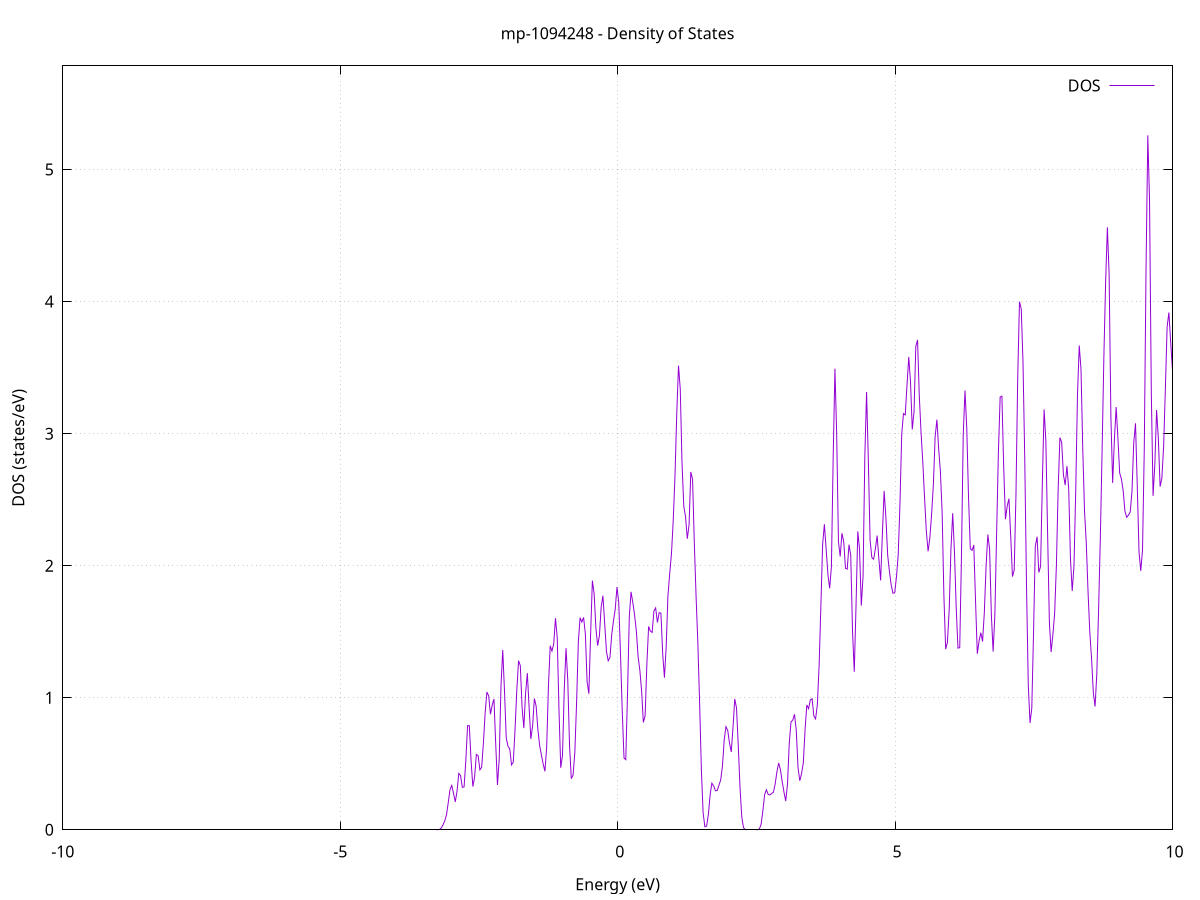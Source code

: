 set title 'mp-1094248 - Density of States'
set xlabel 'Energy (eV)'
set ylabel 'DOS (states/eV)'
set grid
set xrange [-10:10]
set yrange [0:5.785]
set xzeroaxis lt -1
set terminal png size 800,600
set output 'mp-1094248_dos_gnuplot.png'
plot '-' using 1:2 with lines title 'DOS'
-38.405500 0.000000
-38.373800 0.000000
-38.342100 0.000000
-38.310500 0.000000
-38.278800 0.000000
-38.247100 0.000000
-38.215400 0.000000
-38.183700 0.000000
-38.152100 0.000000
-38.120400 0.000000
-38.088700 0.000000
-38.057000 0.000000
-38.025400 0.000000
-37.993700 0.000000
-37.962000 0.000000
-37.930300 0.000000
-37.898600 0.000000
-37.867000 0.000000
-37.835300 0.000000
-37.803600 0.000000
-37.771900 0.000000
-37.740300 0.000000
-37.708600 0.000000
-37.676900 0.000000
-37.645200 0.000000
-37.613500 0.000000
-37.581900 0.000000
-37.550200 0.000000
-37.518500 0.000000
-37.486800 0.000000
-37.455200 0.000000
-37.423500 0.000000
-37.391800 0.000000
-37.360100 0.000000
-37.328400 0.000000
-37.296800 0.000000
-37.265100 0.000000
-37.233400 0.000000
-37.201700 0.000000
-37.170100 0.000000
-37.138400 0.000000
-37.106700 0.000000
-37.075000 0.000000
-37.043300 0.000000
-37.011700 0.000000
-36.980000 0.000000
-36.948300 0.000000
-36.916600 0.000000
-36.885000 0.000000
-36.853300 0.000000
-36.821600 0.000000
-36.789900 0.000000
-36.758200 0.000000
-36.726600 0.000000
-36.694900 0.000000
-36.663200 0.000000
-36.631500 0.000000
-36.599900 0.000000
-36.568200 0.000000
-36.536500 0.000000
-36.504800 0.000000
-36.473100 0.000000
-36.441500 0.000000
-36.409800 0.000000
-36.378100 0.000000
-36.346400 0.000000
-36.314800 0.000000
-36.283100 0.000000
-36.251400 0.000000
-36.219700 0.000000
-36.188000 0.000000
-36.156400 0.000000
-36.124700 0.000000
-36.093000 0.000000
-36.061300 0.000000
-36.029700 0.000000
-35.998000 0.000000
-35.966300 0.000000
-35.934600 0.000000
-35.902900 0.000000
-35.871300 0.000000
-35.839600 0.000000
-35.807900 0.000000
-35.776200 0.000000
-35.744600 0.000000
-35.712900 0.000000
-35.681200 0.000300
-35.649500 0.012300
-35.617800 0.245300
-35.586200 2.276100
-35.554500 9.888300
-35.522800 20.217500
-35.491100 19.509100
-35.459400 8.883600
-35.427800 1.903000
-35.396100 0.190800
-35.364400 0.008900
-35.332700 0.000200
-35.301100 0.000000
-35.269400 0.000000
-35.237700 0.000000
-35.206000 0.000000
-35.174300 0.000000
-35.142700 0.000000
-35.111000 0.000000
-35.079300 0.000000
-35.047600 0.000000
-35.016000 0.000000
-34.984300 0.000000
-34.952600 0.000000
-34.920900 0.000000
-34.889200 0.000000
-34.857600 0.000000
-34.825900 0.000000
-34.794200 0.000000
-34.762500 0.000000
-34.730900 0.000000
-34.699200 0.000000
-34.667500 0.000000
-34.635800 0.000000
-34.604100 0.000000
-34.572500 0.000000
-34.540800 0.000000
-34.509100 0.000000
-34.477400 0.000000
-34.445800 0.000000
-34.414100 0.000000
-34.382400 0.000000
-34.350700 0.000000
-34.319000 0.000000
-34.287400 0.000000
-34.255700 0.000000
-34.224000 0.000000
-34.192300 0.000000
-34.160700 0.000000
-34.129000 0.000000
-34.097300 0.000000
-34.065600 0.000000
-34.033900 0.000000
-34.002300 0.000000
-33.970600 0.000000
-33.938900 0.000000
-33.907200 0.000000
-33.875600 0.000000
-33.843900 0.000000
-33.812200 0.000000
-33.780500 0.000000
-33.748800 0.000000
-33.717200 0.000000
-33.685500 0.000000
-33.653800 0.000000
-33.622100 0.000000
-33.590500 0.000000
-33.558800 0.000000
-33.527100 0.000000
-33.495400 0.000000
-33.463700 0.000000
-33.432100 0.000000
-33.400400 0.000000
-33.368700 0.000000
-33.337000 0.000000
-33.305400 0.000000
-33.273700 0.000000
-33.242000 0.000000
-33.210300 0.000000
-33.178600 0.000000
-33.147000 0.000000
-33.115300 0.000000
-33.083600 0.000000
-33.051900 0.000000
-33.020200 0.000000
-32.988600 0.000000
-32.956900 0.000000
-32.925200 0.000000
-32.893500 0.000000
-32.861900 0.000000
-32.830200 0.000000
-32.798500 0.000000
-32.766800 0.000000
-32.735100 0.000000
-32.703500 0.000000
-32.671800 0.000000
-32.640100 0.000000
-32.608400 0.000000
-32.576800 0.000000
-32.545100 0.000000
-32.513400 0.000000
-32.481700 0.000000
-32.450000 0.000000
-32.418400 0.000000
-32.386700 0.000000
-32.355000 0.000000
-32.323300 0.000000
-32.291700 0.000000
-32.260000 0.000000
-32.228300 0.000000
-32.196600 0.000000
-32.164900 0.000000
-32.133300 0.000000
-32.101600 0.000000
-32.069900 0.000000
-32.038200 0.000000
-32.006600 0.000000
-31.974900 0.000000
-31.943200 0.000000
-31.911500 0.000000
-31.879800 0.000000
-31.848200 0.000000
-31.816500 0.000000
-31.784800 0.000000
-31.753100 0.000000
-31.721500 0.000000
-31.689800 0.000000
-31.658100 0.000000
-31.626400 0.000000
-31.594700 0.000000
-31.563100 0.000000
-31.531400 0.000000
-31.499700 0.000000
-31.468000 0.000000
-31.436400 0.000000
-31.404700 0.000000
-31.373000 0.000000
-31.341300 0.000000
-31.309600 0.000000
-31.278000 0.000000
-31.246300 0.000000
-31.214600 0.000000
-31.182900 0.000000
-31.151300 0.000000
-31.119600 0.000000
-31.087900 0.000000
-31.056200 0.000000
-31.024500 0.000000
-30.992900 0.000000
-30.961200 0.000000
-30.929500 0.000000
-30.897800 0.000000
-30.866200 0.000000
-30.834500 0.000000
-30.802800 0.000000
-30.771100 0.000000
-30.739400 0.000000
-30.707800 0.000000
-30.676100 0.000000
-30.644400 0.000000
-30.612700 0.000000
-30.581100 0.000000
-30.549400 0.000000
-30.517700 0.000000
-30.486000 0.000000
-30.454300 0.000000
-30.422700 0.000000
-30.391000 0.000000
-30.359300 0.000000
-30.327600 0.000000
-30.295900 0.000000
-30.264300 0.000000
-30.232600 0.000000
-30.200900 0.000000
-30.169200 0.000000
-30.137600 0.000000
-30.105900 0.000000
-30.074200 0.000000
-30.042500 0.000000
-30.010800 0.000000
-29.979200 0.000000
-29.947500 0.000000
-29.915800 0.000000
-29.884100 0.000000
-29.852500 0.000000
-29.820800 0.000000
-29.789100 0.000000
-29.757400 0.000000
-29.725700 0.000000
-29.694100 0.000000
-29.662400 0.000000
-29.630700 0.000000
-29.599000 0.000000
-29.567400 0.000000
-29.535700 0.000000
-29.504000 0.000000
-29.472300 0.000000
-29.440600 0.000000
-29.409000 0.000000
-29.377300 0.000000
-29.345600 0.000000
-29.313900 0.000000
-29.282300 0.000000
-29.250600 0.000000
-29.218900 0.000000
-29.187200 0.000000
-29.155500 0.000000
-29.123900 0.000000
-29.092200 0.000000
-29.060500 0.000000
-29.028800 0.000000
-28.997200 0.000000
-28.965500 0.000000
-28.933800 0.000000
-28.902100 0.000000
-28.870400 0.000000
-28.838800 0.000000
-28.807100 0.000000
-28.775400 0.000000
-28.743700 0.000000
-28.712100 0.000000
-28.680400 0.000000
-28.648700 0.000000
-28.617000 0.000000
-28.585300 0.000000
-28.553700 0.000000
-28.522000 0.000000
-28.490300 0.000000
-28.458600 0.000000
-28.427000 0.000000
-28.395300 0.000000
-28.363600 0.000000
-28.331900 0.000000
-28.300200 0.000000
-28.268600 0.000000
-28.236900 0.000000
-28.205200 0.000000
-28.173500 0.000000
-28.141900 0.000000
-28.110200 0.000000
-28.078500 0.000000
-28.046800 0.000000
-28.015100 0.000000
-27.983500 0.000000
-27.951800 0.000000
-27.920100 0.000000
-27.888400 0.000000
-27.856800 0.000000
-27.825100 0.000000
-27.793400 0.000000
-27.761700 0.000000
-27.730000 0.000000
-27.698400 0.000000
-27.666700 0.000000
-27.635000 0.000000
-27.603300 0.000000
-27.571600 0.000000
-27.540000 0.000000
-27.508300 0.000000
-27.476600 0.000000
-27.444900 0.000000
-27.413300 0.000000
-27.381600 0.000000
-27.349900 0.000000
-27.318200 0.000000
-27.286500 0.000000
-27.254900 0.000000
-27.223200 0.000000
-27.191500 0.000000
-27.159800 0.000000
-27.128200 0.000000
-27.096500 0.000000
-27.064800 0.000000
-27.033100 0.000000
-27.001400 0.000000
-26.969800 0.000000
-26.938100 0.000000
-26.906400 0.000000
-26.874700 0.000000
-26.843100 0.000000
-26.811400 0.000000
-26.779700 0.000000
-26.748000 0.000000
-26.716300 0.000000
-26.684700 0.000000
-26.653000 0.000000
-26.621300 0.000000
-26.589600 0.000000
-26.558000 0.000000
-26.526300 0.000000
-26.494600 0.000000
-26.462900 0.000000
-26.431200 0.000000
-26.399600 0.000000
-26.367900 0.000000
-26.336200 0.000000
-26.304500 0.000000
-26.272900 0.000000
-26.241200 0.000000
-26.209500 0.000000
-26.177800 0.000000
-26.146100 0.000000
-26.114500 0.000000
-26.082800 0.000000
-26.051100 0.000000
-26.019400 0.000000
-25.987800 0.000000
-25.956100 0.000000
-25.924400 0.000000
-25.892700 0.000000
-25.861000 0.000000
-25.829400 0.000000
-25.797700 0.000000
-25.766000 0.000000
-25.734300 0.000000
-25.702700 0.000000
-25.671000 0.000000
-25.639300 0.000000
-25.607600 0.000000
-25.575900 0.000000
-25.544300 0.000000
-25.512600 0.000000
-25.480900 0.000000
-25.449200 0.000000
-25.417600 0.000000
-25.385900 0.000000
-25.354200 0.000000
-25.322500 0.000000
-25.290800 0.000000
-25.259200 0.000000
-25.227500 0.000000
-25.195800 0.000000
-25.164100 0.000000
-25.132400 0.000000
-25.100800 0.000000
-25.069100 0.000000
-25.037400 0.000000
-25.005700 0.000000
-24.974100 0.000000
-24.942400 0.000000
-24.910700 0.000000
-24.879000 0.000000
-24.847300 0.000000
-24.815700 0.000000
-24.784000 0.000000
-24.752300 0.000000
-24.720600 0.000000
-24.689000 0.000000
-24.657300 0.000000
-24.625600 0.000000
-24.593900 0.000000
-24.562200 0.000000
-24.530600 0.000000
-24.498900 0.000000
-24.467200 0.000000
-24.435500 0.000000
-24.403900 0.000000
-24.372200 0.000000
-24.340500 0.000000
-24.308800 0.000000
-24.277100 0.000000
-24.245500 0.000000
-24.213800 0.000000
-24.182100 0.000000
-24.150400 0.000000
-24.118800 0.000000
-24.087100 0.000000
-24.055400 0.000000
-24.023700 0.000000
-23.992000 0.000000
-23.960400 0.000000
-23.928700 0.000000
-23.897000 0.000000
-23.865300 0.000000
-23.833700 0.000000
-23.802000 0.000000
-23.770300 0.000000
-23.738600 0.000000
-23.706900 0.000000
-23.675300 0.000000
-23.643600 0.000000
-23.611900 0.000000
-23.580200 0.000000
-23.548600 0.000000
-23.516900 0.000000
-23.485200 0.000000
-23.453500 0.000000
-23.421800 0.000000
-23.390200 0.000000
-23.358500 0.000000
-23.326800 0.000000
-23.295100 0.000000
-23.263500 0.000000
-23.231800 0.000000
-23.200100 0.000000
-23.168400 0.000000
-23.136700 0.000000
-23.105100 0.000000
-23.073400 0.000000
-23.041700 0.000000
-23.010000 0.000000
-22.978400 0.000000
-22.946700 0.000000
-22.915000 0.000000
-22.883300 0.000000
-22.851600 0.000000
-22.820000 0.000000
-22.788300 0.000000
-22.756600 0.000000
-22.724900 0.000000
-22.693300 0.000000
-22.661600 0.000000
-22.629900 0.000000
-22.598200 0.000000
-22.566500 0.000000
-22.534900 0.000000
-22.503200 0.000000
-22.471500 0.000000
-22.439800 0.000000
-22.408100 0.000000
-22.376500 0.000000
-22.344800 0.000000
-22.313100 0.000000
-22.281400 0.000000
-22.249800 0.000000
-22.218100 0.000000
-22.186400 0.000000
-22.154700 0.000000
-22.123000 0.000000
-22.091400 0.000000
-22.059700 0.000000
-22.028000 0.000000
-21.996300 0.000000
-21.964700 0.000000
-21.933000 0.000000
-21.901300 0.000000
-21.869600 0.000000
-21.837900 0.000000
-21.806300 0.000000
-21.774600 0.000000
-21.742900 0.000000
-21.711200 0.000000
-21.679600 0.000000
-21.647900 0.000000
-21.616200 0.000000
-21.584500 0.000000
-21.552800 0.000000
-21.521200 0.000000
-21.489500 0.000000
-21.457800 0.000000
-21.426100 0.000000
-21.394500 0.000000
-21.362800 0.000000
-21.331100 0.000000
-21.299400 0.000000
-21.267700 0.000000
-21.236100 0.000000
-21.204400 0.000000
-21.172700 0.000000
-21.141000 0.000000
-21.109400 0.000000
-21.077700 0.000000
-21.046000 0.000000
-21.014300 0.000000
-20.982600 0.000000
-20.951000 0.000000
-20.919300 0.000000
-20.887600 0.000000
-20.855900 0.000000
-20.824300 0.000000
-20.792600 0.000000
-20.760900 0.000000
-20.729200 0.000000
-20.697500 0.000000
-20.665900 0.000000
-20.634200 0.000000
-20.602500 0.000000
-20.570800 0.000000
-20.539200 0.000000
-20.507500 0.000000
-20.475800 0.000000
-20.444100 0.000000
-20.412400 0.000000
-20.380800 0.000000
-20.349100 0.000000
-20.317400 0.000000
-20.285700 0.000000
-20.254100 0.000000
-20.222400 0.000000
-20.190700 0.000000
-20.159000 0.000000
-20.127300 0.000000
-20.095700 0.000000
-20.064000 0.000000
-20.032300 0.000000
-20.000600 0.000000
-19.969000 0.000000
-19.937300 0.000000
-19.905600 0.000000
-19.873900 0.000000
-19.842200 0.000000
-19.810600 0.000000
-19.778900 0.000000
-19.747200 0.000000
-19.715500 0.000000
-19.683800 0.000000
-19.652200 0.000000
-19.620500 0.000000
-19.588800 0.000000
-19.557100 0.000000
-19.525500 0.000000
-19.493800 0.000000
-19.462100 0.000000
-19.430400 0.000000
-19.398700 0.000000
-19.367100 0.000000
-19.335400 0.000000
-19.303700 0.000000
-19.272000 0.000000
-19.240400 0.000000
-19.208700 0.000000
-19.177000 0.000000
-19.145300 0.000000
-19.113600 0.000000
-19.082000 0.000000
-19.050300 0.000000
-19.018600 0.000000
-18.986900 0.000000
-18.955300 0.000000
-18.923600 0.000000
-18.891900 0.000000
-18.860200 0.000000
-18.828500 0.000000
-18.796900 0.000000
-18.765200 0.000000
-18.733500 0.000000
-18.701800 0.000000
-18.670200 0.000000
-18.638500 0.000000
-18.606800 0.000000
-18.575100 0.000000
-18.543400 0.000000
-18.511800 0.000000
-18.480100 0.000000
-18.448400 0.000000
-18.416700 0.000000
-18.385100 0.000000
-18.353400 0.000000
-18.321700 0.000000
-18.290000 0.000000
-18.258300 0.000000
-18.226700 0.000000
-18.195000 0.000000
-18.163300 0.000000
-18.131600 0.000000
-18.100000 0.000000
-18.068300 0.000000
-18.036600 0.000000
-18.004900 0.000000
-17.973200 0.000000
-17.941600 0.000000
-17.909900 0.000000
-17.878200 0.000000
-17.846500 0.000000
-17.814900 0.000000
-17.783200 0.000000
-17.751500 0.000000
-17.719800 0.000000
-17.688100 0.000000
-17.656500 0.000000
-17.624800 0.000000
-17.593100 0.000000
-17.561400 0.000000
-17.529800 0.000000
-17.498100 0.000000
-17.466400 0.000000
-17.434700 0.000000
-17.403000 0.000000
-17.371400 0.000000
-17.339700 0.000000
-17.308000 0.000000
-17.276300 0.000000
-17.244600 0.000000
-17.213000 0.000000
-17.181300 0.000000
-17.149600 0.000000
-17.117900 0.000000
-17.086300 0.000000
-17.054600 0.000000
-17.022900 0.000000
-16.991200 0.000000
-16.959500 0.000000
-16.927900 0.000000
-16.896200 0.000000
-16.864500 0.000000
-16.832800 0.000000
-16.801200 0.000000
-16.769500 0.000000
-16.737800 0.000000
-16.706100 0.000000
-16.674400 0.000000
-16.642800 0.000000
-16.611100 0.000000
-16.579400 0.000000
-16.547700 0.000000
-16.516100 0.000000
-16.484400 0.000000
-16.452700 0.000000
-16.421000 0.000000
-16.389300 0.000000
-16.357700 0.000000
-16.326000 0.000000
-16.294300 0.000000
-16.262600 0.000000
-16.231000 0.000000
-16.199300 0.000000
-16.167600 0.000000
-16.135900 0.000000
-16.104200 0.000000
-16.072600 0.000000
-16.040900 0.000000
-16.009200 0.000000
-15.977500 0.000000
-15.945900 0.000000
-15.914200 0.000000
-15.882500 0.000000
-15.850800 0.000000
-15.819100 0.000200
-15.787500 0.009300
-15.755800 0.226300
-15.724100 2.652400
-15.692400 15.152400
-15.660800 42.847400
-15.629100 61.191600
-15.597400 45.262100
-15.565700 17.808800
-15.534000 3.793200
-15.502400 0.435700
-15.470700 0.026300
-15.439000 0.000800
-15.407300 0.000000
-15.375700 0.000000
-15.344000 0.000000
-15.312300 0.000000
-15.280600 0.000000
-15.248900 0.000000
-15.217300 0.000000
-15.185600 0.000000
-15.153900 0.000000
-15.122200 0.000000
-15.090600 0.000000
-15.058900 0.000000
-15.027200 0.000000
-14.995500 0.000000
-14.963800 0.000000
-14.932200 0.000000
-14.900500 0.000000
-14.868800 0.000000
-14.837100 0.000000
-14.805500 0.000000
-14.773800 0.000000
-14.742100 0.000000
-14.710400 0.000000
-14.678700 0.000000
-14.647100 0.000000
-14.615400 0.000000
-14.583700 0.000000
-14.552000 0.000000
-14.520300 0.000000
-14.488700 0.000100
-14.457000 0.002200
-14.425300 0.037900
-14.393600 0.335700
-14.362000 1.584800
-14.330300 4.423800
-14.298600 8.761200
-14.266900 15.000200
-14.235200 24.192800
-14.203600 39.702600
-14.171900 66.610900
-14.140200 95.795400
-14.108500 109.809100
-14.076900 104.424300
-14.045200 82.717900
-14.013500 61.786600
-13.981800 60.190700
-13.950100 67.484600
-13.918500 62.239500
-13.886800 51.308000
-13.855100 45.547400
-13.823400 30.939400
-13.791800 11.701000
-13.760100 2.222300
-13.728400 0.204700
-13.696700 0.009000
-13.665000 0.000200
-13.633400 0.000000
-13.601700 0.000000
-13.570000 0.000000
-13.538300 0.000000
-13.506700 0.000000
-13.475000 0.000000
-13.443300 0.000000
-13.411600 0.000000
-13.379900 0.000000
-13.348300 0.000000
-13.316600 0.000000
-13.284900 0.000000
-13.253200 0.000000
-13.221600 0.000000
-13.189900 0.000000
-13.158200 0.000000
-13.126500 0.000000
-13.094800 0.000000
-13.063200 0.000000
-13.031500 0.000000
-12.999800 0.000000
-12.968100 0.000000
-12.936500 0.000000
-12.904800 0.000000
-12.873100 0.000000
-12.841400 0.000000
-12.809700 0.000000
-12.778100 0.000000
-12.746400 0.000000
-12.714700 0.000000
-12.683000 0.000000
-12.651400 0.000000
-12.619700 0.000000
-12.588000 0.000000
-12.556300 0.000000
-12.524600 0.000000
-12.493000 0.000000
-12.461300 0.000000
-12.429600 0.000000
-12.397900 0.000000
-12.366300 0.000000
-12.334600 0.000000
-12.302900 0.000000
-12.271200 0.000000
-12.239500 0.000000
-12.207900 0.000000
-12.176200 0.000000
-12.144500 0.000000
-12.112800 0.000000
-12.081200 0.000000
-12.049500 0.000000
-12.017800 0.000000
-11.986100 0.000000
-11.954400 0.000000
-11.922800 0.000000
-11.891100 0.000000
-11.859400 0.000000
-11.827700 0.000000
-11.796000 0.000000
-11.764400 0.000000
-11.732700 0.000000
-11.701000 0.000000
-11.669300 0.000000
-11.637700 0.000000
-11.606000 0.000000
-11.574300 0.000000
-11.542600 0.000000
-11.510900 0.000000
-11.479300 0.000000
-11.447600 0.000000
-11.415900 0.000000
-11.384200 0.000000
-11.352600 0.000000
-11.320900 0.000000
-11.289200 0.000000
-11.257500 0.000000
-11.225800 0.000000
-11.194200 0.000000
-11.162500 0.000000
-11.130800 0.000000
-11.099100 0.000000
-11.067500 0.000000
-11.035800 0.000000
-11.004100 0.000000
-10.972400 0.000000
-10.940700 0.000000
-10.909100 0.000000
-10.877400 0.000000
-10.845700 0.000000
-10.814000 0.000000
-10.782400 0.000000
-10.750700 0.000000
-10.719000 0.000000
-10.687300 0.000000
-10.655600 0.000000
-10.624000 0.000000
-10.592300 0.000000
-10.560600 0.000000
-10.528900 0.000000
-10.497300 0.000000
-10.465600 0.000000
-10.433900 0.000000
-10.402200 0.000000
-10.370500 0.000000
-10.338900 0.000000
-10.307200 0.000000
-10.275500 0.000000
-10.243800 0.000000
-10.212200 0.000000
-10.180500 0.000000
-10.148800 0.000000
-10.117100 0.000000
-10.085400 0.000000
-10.053800 0.000000
-10.022100 0.000000
-9.990400 0.000000
-9.958700 0.000000
-9.927100 0.000000
-9.895400 0.000000
-9.863700 0.000000
-9.832000 0.000000
-9.800300 0.000000
-9.768700 0.000000
-9.737000 0.000000
-9.705300 0.000000
-9.673600 0.000000
-9.642000 0.000000
-9.610300 0.000000
-9.578600 0.000000
-9.546900 0.000000
-9.515200 0.000000
-9.483600 0.000000
-9.451900 0.000000
-9.420200 0.000000
-9.388500 0.000000
-9.356800 0.000000
-9.325200 0.000000
-9.293500 0.000000
-9.261800 0.000000
-9.230100 0.000000
-9.198500 0.000000
-9.166800 0.000000
-9.135100 0.000000
-9.103400 0.000000
-9.071700 0.000000
-9.040100 0.000000
-9.008400 0.000000
-8.976700 0.000000
-8.945000 0.000000
-8.913400 0.000000
-8.881700 0.000000
-8.850000 0.000000
-8.818300 0.000000
-8.786600 0.000000
-8.755000 0.000000
-8.723300 0.000000
-8.691600 0.000000
-8.659900 0.000000
-8.628300 0.000000
-8.596600 0.000000
-8.564900 0.000000
-8.533200 0.000000
-8.501500 0.000000
-8.469900 0.000000
-8.438200 0.000000
-8.406500 0.000000
-8.374800 0.000000
-8.343200 0.000000
-8.311500 0.000000
-8.279800 0.000000
-8.248100 0.000000
-8.216400 0.000000
-8.184800 0.000000
-8.153100 0.000000
-8.121400 0.000000
-8.089700 0.000000
-8.058100 0.000000
-8.026400 0.000000
-7.994700 0.000000
-7.963000 0.000000
-7.931300 0.000000
-7.899700 0.000000
-7.868000 0.000000
-7.836300 0.000000
-7.804600 0.000000
-7.773000 0.000000
-7.741300 0.000000
-7.709600 0.000000
-7.677900 0.000000
-7.646200 0.000000
-7.614600 0.000000
-7.582900 0.000000
-7.551200 0.000000
-7.519500 0.000000
-7.487900 0.000000
-7.456200 0.000000
-7.424500 0.000000
-7.392800 0.000000
-7.361100 0.000000
-7.329500 0.000000
-7.297800 0.000000
-7.266100 0.000000
-7.234400 0.000000
-7.202800 0.000000
-7.171100 0.000000
-7.139400 0.000000
-7.107700 0.000000
-7.076000 0.000000
-7.044400 0.000000
-7.012700 0.000000
-6.981000 0.000000
-6.949300 0.000000
-6.917700 0.000000
-6.886000 0.000000
-6.854300 0.000000
-6.822600 0.000000
-6.790900 0.000000
-6.759300 0.000000
-6.727600 0.000000
-6.695900 0.000000
-6.664200 0.000000
-6.632500 0.000000
-6.600900 0.000000
-6.569200 0.000000
-6.537500 0.000000
-6.505800 0.000000
-6.474200 0.000000
-6.442500 0.000000
-6.410800 0.000000
-6.379100 0.000000
-6.347400 0.000000
-6.315800 0.000000
-6.284100 0.000000
-6.252400 0.000000
-6.220700 0.000000
-6.189100 0.000000
-6.157400 0.000000
-6.125700 0.000000
-6.094000 0.000000
-6.062300 0.000000
-6.030700 0.000000
-5.999000 0.000000
-5.967300 0.000000
-5.935600 0.000000
-5.904000 0.000000
-5.872300 0.000000
-5.840600 0.000000
-5.808900 0.000000
-5.777200 0.000000
-5.745600 0.000000
-5.713900 0.000000
-5.682200 0.000000
-5.650500 0.000000
-5.618900 0.000000
-5.587200 0.000000
-5.555500 0.000000
-5.523800 0.000000
-5.492100 0.000000
-5.460500 0.000000
-5.428800 0.000000
-5.397100 0.000000
-5.365400 0.000000
-5.333800 0.000000
-5.302100 0.000000
-5.270400 0.000000
-5.238700 0.000000
-5.207000 0.000000
-5.175400 0.000000
-5.143700 0.000000
-5.112000 0.000000
-5.080300 0.000000
-5.048700 0.000000
-5.017000 0.000000
-4.985300 0.000000
-4.953600 0.000000
-4.921900 0.000000
-4.890300 0.000000
-4.858600 0.000000
-4.826900 0.000000
-4.795200 0.000000
-4.763600 0.000000
-4.731900 0.000000
-4.700200 0.000000
-4.668500 0.000000
-4.636800 0.000000
-4.605200 0.000000
-4.573500 0.000000
-4.541800 0.000000
-4.510100 0.000000
-4.478500 0.000000
-4.446800 0.000000
-4.415100 0.000000
-4.383400 0.000000
-4.351700 0.000000
-4.320100 0.000000
-4.288400 0.000000
-4.256700 0.000000
-4.225000 0.000000
-4.193400 0.000000
-4.161700 0.000000
-4.130000 0.000000
-4.098300 0.000000
-4.066600 0.000000
-4.035000 0.000000
-4.003300 0.000000
-3.971600 0.000000
-3.939900 0.000000
-3.908200 0.000000
-3.876600 0.000000
-3.844900 0.000000
-3.813200 0.000000
-3.781500 0.000000
-3.749900 0.000000
-3.718200 0.000000
-3.686500 0.000000
-3.654800 0.000000
-3.623100 0.000000
-3.591500 0.000000
-3.559800 0.000000
-3.528100 0.000000
-3.496400 0.000000
-3.464800 0.000000
-3.433100 0.000000
-3.401400 0.000000
-3.369700 0.000000
-3.338000 0.000000
-3.306400 0.000000
-3.274700 0.000000
-3.243000 0.000200
-3.211300 0.002200
-3.179700 0.012900
-3.148000 0.037200
-3.116300 0.066300
-3.084600 0.113400
-3.052900 0.205400
-3.021300 0.304200
-2.989600 0.336100
-2.957900 0.275600
-2.926200 0.211200
-2.894600 0.292500
-2.862900 0.427100
-2.831200 0.410900
-2.799500 0.321600
-2.767800 0.324200
-2.736200 0.524200
-2.704500 0.789500
-2.672800 0.787600
-2.641100 0.519000
-2.609500 0.326900
-2.577800 0.400800
-2.546100 0.570600
-2.514400 0.561100
-2.482700 0.454000
-2.451100 0.473100
-2.419400 0.657100
-2.387700 0.886900
-2.356000 1.043200
-2.324400 1.014100
-2.292700 0.875100
-2.261000 0.943700
-2.229300 0.990100
-2.197600 0.649800
-2.166000 0.339500
-2.134300 0.534200
-2.102600 1.089000
-2.070900 1.361900
-2.039300 1.052500
-2.007600 0.694500
-1.975900 0.632000
-1.944200 0.611800
-1.912500 0.491400
-1.880900 0.513200
-1.849200 0.759300
-1.817500 1.058100
-1.785800 1.280600
-1.754200 1.243300
-1.722500 0.927600
-1.690800 0.770000
-1.659100 1.036400
-1.627400 1.186300
-1.595800 0.926100
-1.564100 0.687400
-1.532400 0.787200
-1.500700 0.993600
-1.469000 0.936800
-1.437400 0.757400
-1.405700 0.637700
-1.374000 0.566600
-1.342300 0.498700
-1.310700 0.442600
-1.279000 0.626200
-1.247300 1.087900
-1.215600 1.393700
-1.183900 1.353400
-1.152300 1.406600
-1.120600 1.602400
-1.088900 1.456000
-1.057200 0.905600
-1.025600 0.469500
-0.993900 0.563100
-0.962200 1.061400
-0.930500 1.375500
-0.898800 1.133400
-0.867200 0.640800
-0.835500 0.387100
-0.803800 0.413300
-0.772100 0.580800
-0.740500 0.955600
-0.708800 1.418400
-0.677100 1.605900
-0.645400 1.573500
-0.613700 1.607800
-0.582100 1.484000
-0.550400 1.121800
-0.518700 1.030000
-0.487000 1.481300
-0.455400 1.887200
-0.423700 1.788100
-0.392000 1.525700
-0.360300 1.395000
-0.328600 1.469100
-0.297000 1.686400
-0.265300 1.772800
-0.233600 1.562900
-0.201900 1.351300
-0.170300 1.279700
-0.138600 1.305100
-0.106900 1.476500
-0.075200 1.582100
-0.043500 1.671100
-0.011900 1.838100
0.019800 1.722300
0.051500 1.328300
0.083200 0.895600
0.114800 0.543000
0.146500 0.530900
0.178200 1.034200
0.209900 1.613100
0.241600 1.801900
0.273200 1.721300
0.304900 1.627400
0.336600 1.506800
0.368300 1.312600
0.399900 1.210100
0.431600 1.053800
0.463300 0.813200
0.495000 0.862700
0.526700 1.254000
0.558300 1.539700
0.590000 1.504300
0.621700 1.494500
0.653400 1.656700
0.685000 1.680200
0.716700 1.569700
0.748400 1.644500
0.780100 1.640400
0.811800 1.332500
0.843400 1.151900
0.875100 1.390000
0.906800 1.774800
0.938500 1.940400
0.970100 2.091700
1.001800 2.342700
1.033500 2.679300
1.065200 3.150800
1.096900 3.514600
1.128500 3.338400
1.160200 2.776600
1.191900 2.450900
1.223600 2.371600
1.255300 2.203900
1.286900 2.307100
1.318600 2.709900
1.350300 2.653400
1.382000 2.169300
1.413600 1.768400
1.445300 1.417000
1.477000 0.967000
1.508700 0.458400
1.540400 0.129400
1.572000 0.023100
1.603700 0.028100
1.635400 0.116000
1.667100 0.266400
1.698700 0.352900
1.730400 0.331400
1.762100 0.295800
1.793800 0.297200
1.825500 0.336200
1.857100 0.377500
1.888800 0.481500
1.920500 0.680200
1.952200 0.780700
1.983800 0.752700
2.015500 0.658400
2.047200 0.589100
2.078900 0.772800
2.110600 0.991200
2.142200 0.922400
2.173900 0.639100
2.205600 0.318000
2.237300 0.096300
2.268900 0.015400
2.300600 0.001200
2.332300 0.000000
2.364000 0.000000
2.395700 0.000000
2.427300 0.000000
2.459000 0.000000
2.490700 0.000000
2.522400 0.000400
2.554000 0.006200
2.585700 0.042200
2.617400 0.143600
2.649100 0.265400
2.680800 0.302800
2.712400 0.267600
2.744100 0.263700
2.775800 0.275200
2.807500 0.284400
2.839100 0.347000
2.870800 0.439700
2.902500 0.505800
2.934200 0.454400
2.965900 0.363400
2.997500 0.286600
3.029200 0.217400
3.060900 0.344300
3.092600 0.654400
3.124200 0.816500
3.155900 0.831200
3.187600 0.874100
3.219300 0.753200
3.251000 0.471000
3.282600 0.371200
3.314300 0.424700
3.346000 0.505900
3.377700 0.756800
3.409300 0.945400
3.441000 0.916800
3.472700 0.983200
3.504400 0.992600
3.536100 0.862000
3.567700 0.839700
3.599400 0.947900
3.631100 1.244300
3.662800 1.696800
3.694400 2.161200
3.726100 2.313700
3.757800 2.124600
3.789500 1.934300
3.821200 1.828900
3.852800 1.993400
3.884500 2.818500
3.916200 3.491900
3.947900 2.988900
3.979600 2.181500
4.011200 2.069500
4.042900 2.245900
4.074600 2.181700
4.106300 1.980000
4.137900 1.973700
4.169600 2.159800
4.201300 2.076600
4.233000 1.504100
4.264700 1.196600
4.296300 1.696600
4.328000 2.259800
4.359700 2.123200
4.391400 1.697900
4.423000 1.919900
4.454700 2.823500
4.486400 3.315200
4.518100 2.798900
4.549800 2.192700
4.581400 2.061000
4.613100 2.048700
4.644800 2.126300
4.676500 2.228100
4.708100 2.050000
4.739800 1.888500
4.771500 2.243700
4.803200 2.566200
4.834900 2.364600
4.866500 2.080500
4.898200 1.954800
4.929900 1.854400
4.961600 1.791000
4.993200 1.794500
5.024900 1.914300
5.056600 2.083000
5.088300 2.468400
5.120000 2.996400
5.151600 3.151800
5.183300 3.141600
5.215000 3.367000
5.246700 3.580400
5.278300 3.391200
5.310000 3.031800
5.341700 3.163800
5.373400 3.660100
5.405100 3.709500
5.436700 3.283800
5.468400 3.007500
5.500100 2.782000
5.531800 2.511300
5.563400 2.260600
5.595100 2.108800
5.626800 2.210200
5.658500 2.389700
5.690200 2.612000
5.721800 2.975700
5.753500 3.105900
5.785200 2.889500
5.816900 2.712000
5.848500 2.401900
5.880200 1.767400
5.911900 1.368000
5.943600 1.419500
5.975300 1.665900
6.006900 2.123500
6.038600 2.397200
6.070300 2.105600
6.102000 1.680000
6.133600 1.375900
6.165300 1.378900
6.197000 2.083800
6.228700 2.993100
6.260400 3.326600
6.292000 3.043500
6.323700 2.520700
6.355400 2.129200
6.387100 2.116100
6.418800 2.156200
6.450400 1.730100
6.482100 1.332900
6.513800 1.429000
6.545500 1.492500
6.577100 1.425800
6.608800 1.646700
6.640500 1.999400
6.672200 2.235600
6.703900 2.122900
6.735500 1.625300
6.767200 1.349300
6.798900 1.632300
6.830600 2.253100
6.862200 2.857100
6.893900 3.276900
6.925600 3.283300
6.957300 2.752000
6.989000 2.351700
7.020600 2.449600
7.052300 2.507700
7.084000 2.224800
7.115700 1.917400
7.147300 1.967200
7.179000 2.540200
7.210700 3.430700
7.242400 3.999000
7.274100 3.944700
7.305700 3.540900
7.337400 2.803100
7.369100 1.839000
7.400800 1.095200
7.432400 0.808900
7.464100 0.921500
7.495800 1.497600
7.527500 2.147400
7.559200 2.219400
7.590800 1.948200
7.622500 1.994700
7.654200 2.625900
7.685900 3.183400
7.717500 2.944500
7.749200 2.241600
7.780900 1.572700
7.812600 1.346200
7.844300 1.478900
7.875900 1.638200
7.907600 2.004800
7.939300 2.581000
7.971000 2.970100
8.002600 2.934300
8.034300 2.687500
8.066000 2.610500
8.097700 2.754000
8.129400 2.583800
8.161000 2.049800
8.192700 1.808500
8.224400 1.997100
8.256100 2.570500
8.287700 3.298300
8.319400 3.667600
8.351100 3.485600
8.382800 2.883400
8.414500 2.411800
8.446100 2.171900
8.477800 1.802100
8.509500 1.497800
8.541200 1.297100
8.572800 1.038800
8.604500 0.933400
8.636200 1.184000
8.667900 1.665800
8.699600 2.210800
8.731200 2.867400
8.762900 3.577000
8.794600 4.144900
8.826300 4.562700
8.857900 4.204600
8.889600 3.131000
8.921300 2.626600
8.953000 2.956200
8.984700 3.201200
9.016300 2.964500
9.048000 2.701500
9.079700 2.655800
9.111400 2.566500
9.143100 2.411100
9.174700 2.366400
9.206400 2.383200
9.238100 2.406900
9.269800 2.561200
9.301400 2.930800
9.333100 3.078000
9.364800 2.608600
9.396500 2.102500
9.428200 1.960400
9.459800 2.120700
9.491500 2.887400
9.523200 4.246700
9.554900 5.258900
9.586500 4.761500
9.618200 3.309300
9.649900 2.529000
9.681600 2.765400
9.713300 3.178800
9.744900 2.962900
9.776600 2.598800
9.808300 2.663900
9.840000 2.900700
9.871600 3.341700
9.903300 3.809300
9.935000 3.917300
9.966700 3.697600
9.998400 3.486100
10.030000 3.604400
10.061700 4.371600
10.093400 5.501100
10.125100 6.122200
10.156700 5.870400
10.188400 4.947000
10.220100 4.182900
10.251800 4.245600
10.283500 4.903400
10.315100 5.895300
10.346800 6.363800
10.378500 5.476600
10.410200 4.315000
10.441800 4.103500
10.473500 4.498900
10.505200 4.721200
10.536900 4.750800
10.568600 4.638000
10.600200 3.961100
10.631900 3.276800
10.663600 3.311500
10.695300 3.552400
10.726900 3.707900
10.758600 4.139400
10.790300 4.489200
10.822000 4.189500
10.853700 3.603400
10.885300 3.342800
10.917000 3.705200
10.948700 4.556700
10.980400 5.077900
11.012000 5.042700
11.043700 4.656100
11.075400 4.093000
11.107100 3.798100
11.138800 3.504400
11.170400 2.743100
11.202100 2.456500
11.233800 3.039700
11.265500 3.626200
11.297100 4.135300
11.328800 4.594700
11.360500 4.666300
11.392200 4.293300
11.423900 3.410800
11.455500 2.387000
11.487200 2.292600
11.518900 3.344100
11.550600 4.421600
11.582200 4.603600
11.613900 4.244000
11.645600 4.196700
11.677300 4.385500
11.709000 4.112200
11.740600 3.359100
11.772300 2.882800
11.804000 2.848000
11.835700 2.794300
11.867400 2.483500
11.899000 2.410400
11.930700 2.722700
11.962400 3.124100
11.994100 3.747400
12.025700 4.100900
12.057400 3.871700
12.089100 4.042200
12.120800 4.908800
12.152500 5.368300
12.184100 5.105700
12.215800 4.736100
12.247500 4.455500
12.279200 4.275800
12.310800 3.969200
12.342500 3.398300
12.374200 3.021600
12.405900 2.990500
12.437600 3.170900
12.469200 3.235200
12.500900 2.870400
12.532600 2.626000
12.564300 2.821000
12.595900 3.299800
12.627600 3.797700
12.659300 3.928000
12.691000 3.717900
12.722700 3.296400
12.754300 2.807000
12.786000 2.410700
12.817700 2.225400
12.849400 2.217400
12.881000 2.170200
12.912700 2.171000
12.944400 2.306400
12.976100 2.282100
13.007800 1.990400
13.039400 1.970900
13.071100 2.302400
13.102800 2.455500
13.134500 2.343100
13.166100 2.091800
13.197800 1.973000
13.229500 2.176000
13.261200 2.100800
13.292900 1.671800
13.324500 1.611700
13.356200 1.929700
13.387900 2.028800
13.419600 1.714300
13.451200 1.491900
13.482900 1.869800
13.514600 2.569500
13.546300 2.804900
13.578000 2.604500
13.609600 2.520100
13.641300 2.534800
13.673000 2.839500
13.704700 3.284800
13.736300 3.246400
13.768000 2.833700
13.799700 2.267900
13.831400 1.855900
13.863100 1.900400
13.894700 2.453800
13.926400 3.328800
13.958100 3.662700
13.989800 3.283800
14.021400 3.003500
14.053100 2.908200
14.084800 2.617200
14.116500 2.313800
14.148200 2.247900
14.179800 2.210900
14.211500 1.969800
14.243200 1.707900
14.274900 1.758600
14.306600 1.819200
14.338200 1.521400
14.369900 1.264600
14.401600 1.361100
14.433300 1.486200
14.464900 1.363700
14.496600 1.086800
14.528300 1.044900
14.560000 1.412500
14.591700 1.822700
14.623300 2.194100
14.655000 2.601200
14.686700 2.896300
14.718400 3.160500
14.750000 3.086200
14.781700 2.421200
14.813400 1.989100
14.845100 2.180500
14.876800 2.264100
14.908400 2.036000
14.940100 1.999600
14.971800 2.431100
15.003500 2.827500
15.035100 2.552700
15.066800 1.859400
15.098500 1.427300
15.130200 1.412000
15.161900 1.457700
15.193500 1.211700
15.225200 0.703200
15.256900 0.331500
15.288600 0.418400
15.320200 0.836100
15.351900 1.120700
15.383600 1.219400
15.415300 1.663200
15.447000 2.529800
15.478600 2.906900
15.510300 2.517800
15.542000 2.040900
15.573700 1.557100
15.605300 0.994600
15.637000 0.536500
15.668700 0.568000
15.700400 1.305100
15.732100 2.282000
15.763700 2.786400
15.795400 2.665800
15.827100 2.174900
15.858800 1.680100
15.890400 1.442500
15.922100 1.623400
15.953800 1.814600
15.985500 1.352100
16.017200 0.749200
16.048800 0.719300
16.080500 1.123500
16.112200 1.431100
16.143900 1.625000
16.175500 2.072400
16.207200 2.265000
16.238900 1.892800
16.270600 1.573900
16.302300 1.728900
16.333900 2.380700
16.365600 2.841100
16.397300 2.537500
16.429000 2.223500
16.460600 2.722200
16.492300 3.443700
16.524000 3.259400
16.555700 2.501200
16.587400 2.476500
16.619000 3.013100
16.650700 3.338500
16.682400 3.534000
16.714100 3.711800
16.745700 4.207100
16.777400 5.053800
16.809100 5.220100
16.840800 4.456200
16.872500 3.901200
16.904100 3.954700
16.935800 4.058100
16.967500 4.022000
16.999200 4.109400
17.030900 4.324000
17.062500 4.263000
17.094200 3.737400
17.125900 3.503200
17.157600 3.793900
17.189200 3.946300
17.220900 3.904400
17.252600 4.288800
17.284300 5.040300
17.316000 5.392400
17.347600 5.339400
17.379300 5.603500
17.411000 6.317100
17.442700 6.555700
17.474300 5.636000
17.506000 4.150000
17.537700 3.231900
17.569400 3.078600
17.601100 3.063200
17.632700 3.093400
17.664400 3.368600
17.696100 3.597400
17.727800 3.673800
17.759400 3.780700
17.791100 3.990400
17.822800 4.005200
17.854500 3.841400
17.886200 3.696600
17.917800 3.493100
17.949500 3.387300
17.981200 3.499900
18.012900 3.711100
18.044500 3.958800
18.076200 3.988600
18.107900 3.623900
18.139600 3.003000
18.171300 2.259900
18.202900 2.129600
18.234600 2.761500
18.266300 3.375300
18.298000 3.617300
18.329600 3.572800
18.361300 3.405200
18.393000 3.386500
18.424700 3.684500
18.456400 3.978500
18.488000 4.108500
18.519700 3.678200
18.551400 2.632100
18.583100 2.069200
18.614700 2.369600
18.646400 2.996200
18.678100 3.498500
18.709800 3.823500
18.741500 4.288000
18.773100 4.346000
18.804800 3.589400
18.836500 3.001100
18.868200 2.920400
18.899800 3.168900
18.931500 3.475000
18.963200 3.306900
18.994900 2.890000
19.026600 3.163100
19.058200 3.788800
19.089900 3.713000
19.121600 3.364600
19.153300 3.478200
19.184900 3.757100
19.216600 3.766500
19.248300 3.347900
19.280000 2.777600
19.311700 2.761800
19.343300 3.410900
19.375000 3.679600
19.406700 2.871800
19.438400 2.030100
19.470000 2.370900
19.501700 3.436700
19.533400 3.791700
19.565100 3.247400
19.596800 2.831500
19.628400 2.824700
19.660100 2.843200
19.691800 2.880400
19.723500 3.251100
19.755200 3.602900
19.786800 3.533200
19.818500 3.353200
19.850200 3.553000
19.881900 4.359700
19.913500 4.932100
19.945200 4.476100
19.976900 3.679600
20.008600 2.872000
20.040300 2.213300
20.071900 2.309500
20.103600 3.297800
20.135300 4.206900
20.167000 4.115200
20.198600 3.622500
20.230300 3.203000
20.262000 2.564900
20.293700 2.231600
20.325400 2.410900
20.357000 2.442200
20.388700 2.582900
20.420400 3.309400
20.452100 3.738900
20.483700 3.394400
20.515400 3.216500
20.547100 3.570100
20.578800 3.707900
20.610500 3.690800
20.642100 3.605700
20.673800 2.869900
20.705500 2.133800
20.737200 2.317900
20.768800 2.823300
20.800500 2.977800
20.832200 3.310800
20.863900 3.800900
20.895600 3.512100
20.927200 3.184400
20.958900 3.800200
20.990600 4.512100
21.022300 4.221600
21.053900 3.085000
21.085600 2.086300
21.117300 1.625100
21.149000 1.573700
21.180700 2.054400
21.212300 2.844000
21.244000 3.297900
21.275700 3.166100
21.307400 2.901500
21.339000 2.647000
21.370700 2.239300
21.402400 2.068900
21.434100 2.157700
21.465800 2.184900
21.497400 2.068300
21.529100 1.636000
21.560800 1.018400
21.592500 0.558900
21.624100 0.502200
21.655800 0.711500
21.687500 0.782500
21.719200 0.651300
21.750900 0.479700
21.782500 0.423400
21.814200 0.473100
21.845900 0.470600
21.877600 0.399900
21.909200 0.377400
21.940900 0.378300
21.972600 0.279400
22.004300 0.125500
22.036000 0.060000
22.067600 0.079500
22.099300 0.082200
22.131000 0.041400
22.162700 0.009900
22.194400 0.001100
22.226000 0.000100
22.257700 0.000000
22.289400 0.000000
22.321100 0.000000
22.352700 0.000000
22.384400 0.000000
22.416100 0.000000
22.447800 0.000000
22.479500 0.000000
22.511100 0.000000
22.542800 0.000000
22.574500 0.000000
22.606200 0.000000
22.637800 0.000000
22.669500 0.000000
22.701200 0.000000
22.732900 0.000000
22.764600 0.000000
22.796200 0.000000
22.827900 0.000000
22.859600 0.000000
22.891300 0.000000
22.922900 0.000000
22.954600 0.000000
22.986300 0.000000
23.018000 0.000000
23.049700 0.000000
23.081300 0.000000
23.113000 0.000000
23.144700 0.000000
23.176400 0.000000
23.208000 0.000000
23.239700 0.000000
23.271400 0.000000
23.303100 0.000000
23.334800 0.000000
23.366400 0.000000
23.398100 0.000000
23.429800 0.000000
23.461500 0.000000
23.493100 0.000000
23.524800 0.000000
23.556500 0.000000
23.588200 0.000000
23.619900 0.000000
23.651500 0.000000
23.683200 0.000000
23.714900 0.000000
23.746600 0.000000
23.778200 0.000000
23.809900 0.000000
23.841600 0.000000
23.873300 0.000000
23.905000 0.000000
23.936600 0.000000
23.968300 0.000000
24.000000 0.000000
24.031700 0.000000
24.063300 0.000000
24.095000 0.000000
24.126700 0.000000
24.158400 0.000000
24.190100 0.000000
24.221700 0.000000
24.253400 0.000000
24.285100 0.000000
24.316800 0.000000
24.348400 0.000000
24.380100 0.000000
24.411800 0.000000
24.443500 0.000000
24.475200 0.000000
24.506800 0.000000
24.538500 0.000000
24.570200 0.000000
24.601900 0.000000
24.633500 0.000000
24.665200 0.000000
24.696900 0.000000
24.728600 0.000000
24.760300 0.000000
24.791900 0.000000
24.823600 0.000000
24.855300 0.000000
24.887000 0.000000
24.918700 0.000000
24.950300 0.000000
e
